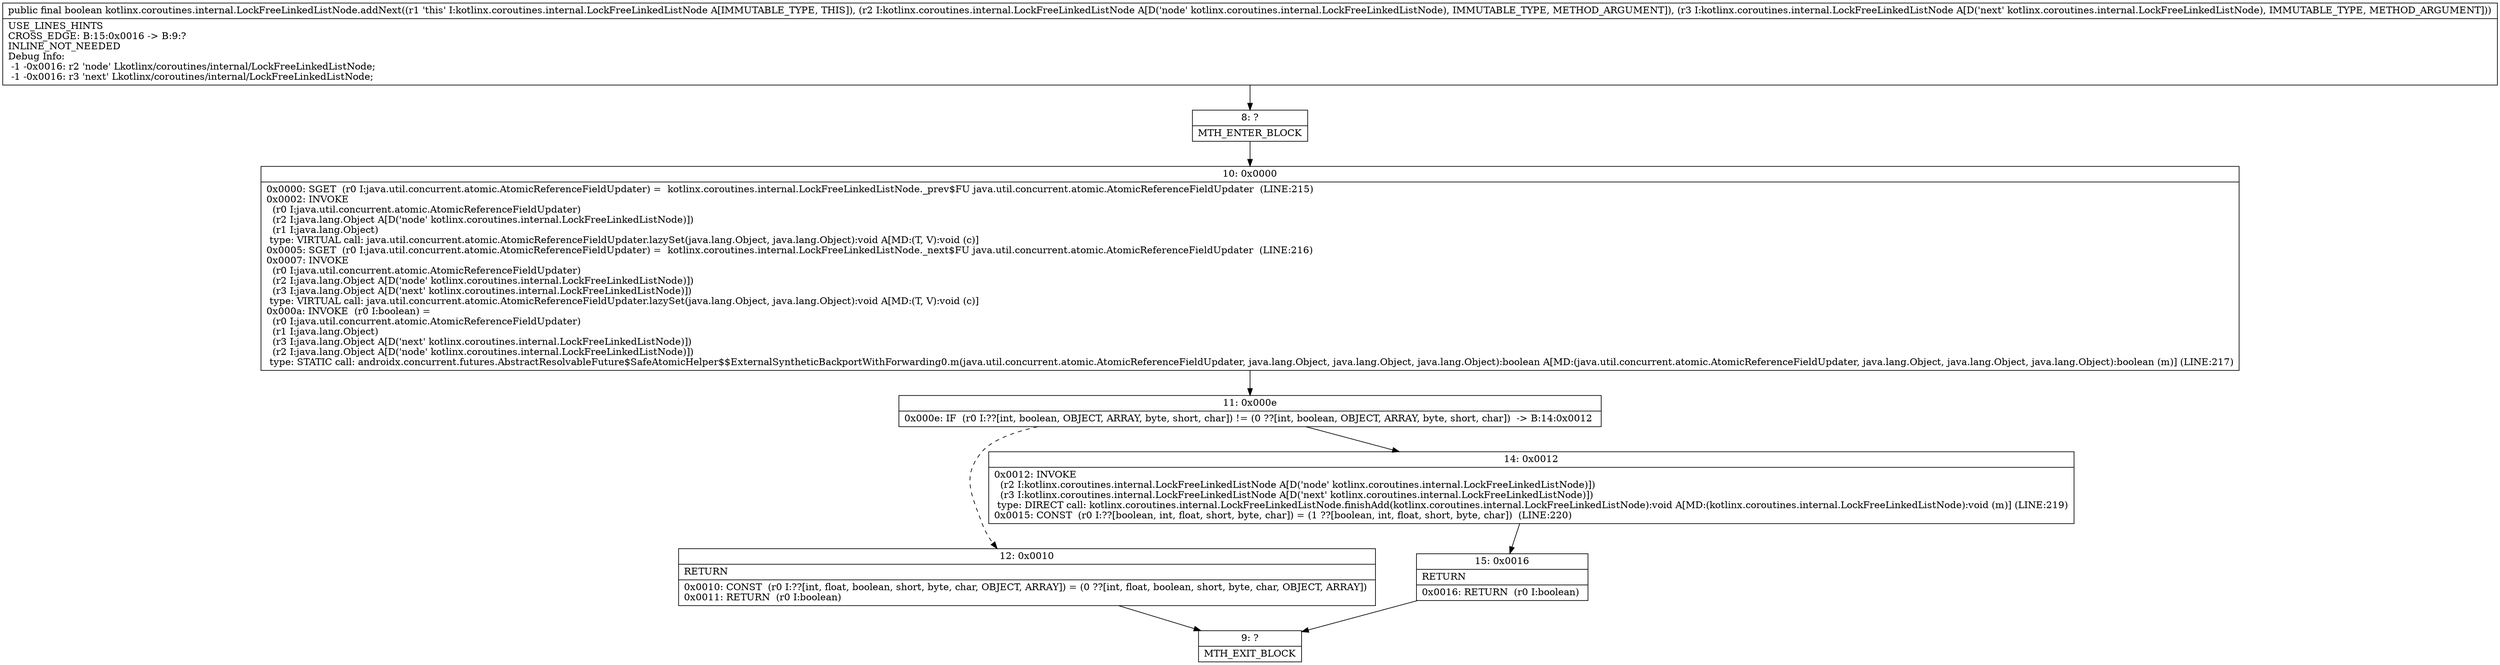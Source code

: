 digraph "CFG forkotlinx.coroutines.internal.LockFreeLinkedListNode.addNext(Lkotlinx\/coroutines\/internal\/LockFreeLinkedListNode;Lkotlinx\/coroutines\/internal\/LockFreeLinkedListNode;)Z" {
Node_8 [shape=record,label="{8\:\ ?|MTH_ENTER_BLOCK\l}"];
Node_10 [shape=record,label="{10\:\ 0x0000|0x0000: SGET  (r0 I:java.util.concurrent.atomic.AtomicReferenceFieldUpdater) =  kotlinx.coroutines.internal.LockFreeLinkedListNode._prev$FU java.util.concurrent.atomic.AtomicReferenceFieldUpdater  (LINE:215)\l0x0002: INVOKE  \l  (r0 I:java.util.concurrent.atomic.AtomicReferenceFieldUpdater)\l  (r2 I:java.lang.Object A[D('node' kotlinx.coroutines.internal.LockFreeLinkedListNode)])\l  (r1 I:java.lang.Object)\l type: VIRTUAL call: java.util.concurrent.atomic.AtomicReferenceFieldUpdater.lazySet(java.lang.Object, java.lang.Object):void A[MD:(T, V):void (c)]\l0x0005: SGET  (r0 I:java.util.concurrent.atomic.AtomicReferenceFieldUpdater) =  kotlinx.coroutines.internal.LockFreeLinkedListNode._next$FU java.util.concurrent.atomic.AtomicReferenceFieldUpdater  (LINE:216)\l0x0007: INVOKE  \l  (r0 I:java.util.concurrent.atomic.AtomicReferenceFieldUpdater)\l  (r2 I:java.lang.Object A[D('node' kotlinx.coroutines.internal.LockFreeLinkedListNode)])\l  (r3 I:java.lang.Object A[D('next' kotlinx.coroutines.internal.LockFreeLinkedListNode)])\l type: VIRTUAL call: java.util.concurrent.atomic.AtomicReferenceFieldUpdater.lazySet(java.lang.Object, java.lang.Object):void A[MD:(T, V):void (c)]\l0x000a: INVOKE  (r0 I:boolean) = \l  (r0 I:java.util.concurrent.atomic.AtomicReferenceFieldUpdater)\l  (r1 I:java.lang.Object)\l  (r3 I:java.lang.Object A[D('next' kotlinx.coroutines.internal.LockFreeLinkedListNode)])\l  (r2 I:java.lang.Object A[D('node' kotlinx.coroutines.internal.LockFreeLinkedListNode)])\l type: STATIC call: androidx.concurrent.futures.AbstractResolvableFuture$SafeAtomicHelper$$ExternalSyntheticBackportWithForwarding0.m(java.util.concurrent.atomic.AtomicReferenceFieldUpdater, java.lang.Object, java.lang.Object, java.lang.Object):boolean A[MD:(java.util.concurrent.atomic.AtomicReferenceFieldUpdater, java.lang.Object, java.lang.Object, java.lang.Object):boolean (m)] (LINE:217)\l}"];
Node_11 [shape=record,label="{11\:\ 0x000e|0x000e: IF  (r0 I:??[int, boolean, OBJECT, ARRAY, byte, short, char]) != (0 ??[int, boolean, OBJECT, ARRAY, byte, short, char])  \-\> B:14:0x0012 \l}"];
Node_12 [shape=record,label="{12\:\ 0x0010|RETURN\l|0x0010: CONST  (r0 I:??[int, float, boolean, short, byte, char, OBJECT, ARRAY]) = (0 ??[int, float, boolean, short, byte, char, OBJECT, ARRAY]) \l0x0011: RETURN  (r0 I:boolean) \l}"];
Node_9 [shape=record,label="{9\:\ ?|MTH_EXIT_BLOCK\l}"];
Node_14 [shape=record,label="{14\:\ 0x0012|0x0012: INVOKE  \l  (r2 I:kotlinx.coroutines.internal.LockFreeLinkedListNode A[D('node' kotlinx.coroutines.internal.LockFreeLinkedListNode)])\l  (r3 I:kotlinx.coroutines.internal.LockFreeLinkedListNode A[D('next' kotlinx.coroutines.internal.LockFreeLinkedListNode)])\l type: DIRECT call: kotlinx.coroutines.internal.LockFreeLinkedListNode.finishAdd(kotlinx.coroutines.internal.LockFreeLinkedListNode):void A[MD:(kotlinx.coroutines.internal.LockFreeLinkedListNode):void (m)] (LINE:219)\l0x0015: CONST  (r0 I:??[boolean, int, float, short, byte, char]) = (1 ??[boolean, int, float, short, byte, char])  (LINE:220)\l}"];
Node_15 [shape=record,label="{15\:\ 0x0016|RETURN\l|0x0016: RETURN  (r0 I:boolean) \l}"];
MethodNode[shape=record,label="{public final boolean kotlinx.coroutines.internal.LockFreeLinkedListNode.addNext((r1 'this' I:kotlinx.coroutines.internal.LockFreeLinkedListNode A[IMMUTABLE_TYPE, THIS]), (r2 I:kotlinx.coroutines.internal.LockFreeLinkedListNode A[D('node' kotlinx.coroutines.internal.LockFreeLinkedListNode), IMMUTABLE_TYPE, METHOD_ARGUMENT]), (r3 I:kotlinx.coroutines.internal.LockFreeLinkedListNode A[D('next' kotlinx.coroutines.internal.LockFreeLinkedListNode), IMMUTABLE_TYPE, METHOD_ARGUMENT]))  | USE_LINES_HINTS\lCROSS_EDGE: B:15:0x0016 \-\> B:9:?\lINLINE_NOT_NEEDED\lDebug Info:\l  \-1 \-0x0016: r2 'node' Lkotlinx\/coroutines\/internal\/LockFreeLinkedListNode;\l  \-1 \-0x0016: r3 'next' Lkotlinx\/coroutines\/internal\/LockFreeLinkedListNode;\l}"];
MethodNode -> Node_8;Node_8 -> Node_10;
Node_10 -> Node_11;
Node_11 -> Node_12[style=dashed];
Node_11 -> Node_14;
Node_12 -> Node_9;
Node_14 -> Node_15;
Node_15 -> Node_9;
}

